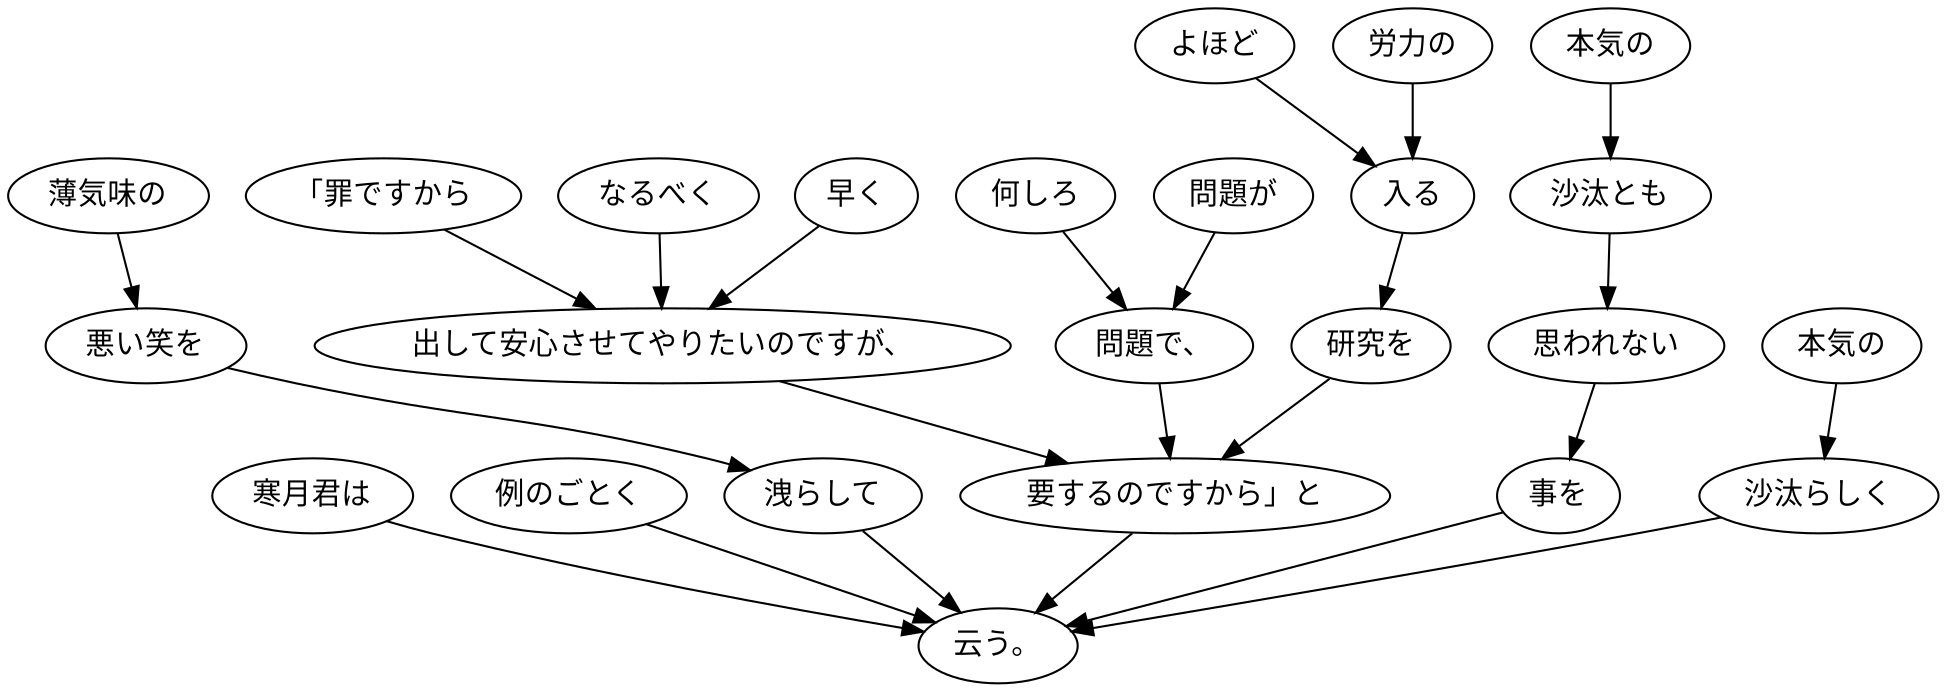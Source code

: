 digraph graph3546 {
	node0 [label="寒月君は"];
	node1 [label="例のごとく"];
	node2 [label="薄気味の"];
	node3 [label="悪い笑を"];
	node4 [label="洩らして"];
	node5 [label="「罪ですから"];
	node6 [label="なるべく"];
	node7 [label="早く"];
	node8 [label="出して安心させてやりたいのですが、"];
	node9 [label="何しろ"];
	node10 [label="問題が"];
	node11 [label="問題で、"];
	node12 [label="よほど"];
	node13 [label="労力の"];
	node14 [label="入る"];
	node15 [label="研究を"];
	node16 [label="要するのですから」と"];
	node17 [label="本気の"];
	node18 [label="沙汰とも"];
	node19 [label="思われない"];
	node20 [label="事を"];
	node21 [label="本気の"];
	node22 [label="沙汰らしく"];
	node23 [label="云う。"];
	node0 -> node23;
	node1 -> node23;
	node2 -> node3;
	node3 -> node4;
	node4 -> node23;
	node5 -> node8;
	node6 -> node8;
	node7 -> node8;
	node8 -> node16;
	node9 -> node11;
	node10 -> node11;
	node11 -> node16;
	node12 -> node14;
	node13 -> node14;
	node14 -> node15;
	node15 -> node16;
	node16 -> node23;
	node17 -> node18;
	node18 -> node19;
	node19 -> node20;
	node20 -> node23;
	node21 -> node22;
	node22 -> node23;
}
